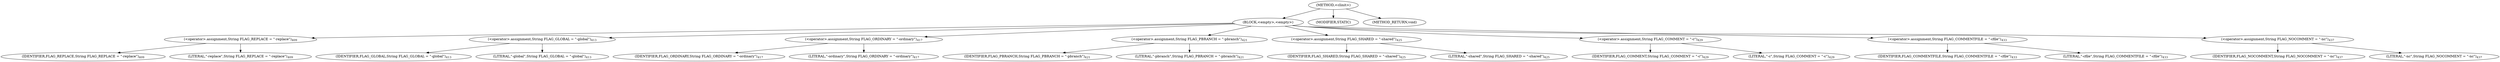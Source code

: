 digraph "&lt;clinit&gt;" {  
"576" [label = <(METHOD,&lt;clinit&gt;)> ]
"577" [label = <(BLOCK,&lt;empty&gt;,&lt;empty&gt;)> ]
"578" [label = <(&lt;operator&gt;.assignment,String FLAG_REPLACE = &quot;-replace&quot;)<SUB>409</SUB>> ]
"579" [label = <(IDENTIFIER,FLAG_REPLACE,String FLAG_REPLACE = &quot;-replace&quot;)<SUB>409</SUB>> ]
"580" [label = <(LITERAL,&quot;-replace&quot;,String FLAG_REPLACE = &quot;-replace&quot;)<SUB>409</SUB>> ]
"581" [label = <(&lt;operator&gt;.assignment,String FLAG_GLOBAL = &quot;-global&quot;)<SUB>413</SUB>> ]
"582" [label = <(IDENTIFIER,FLAG_GLOBAL,String FLAG_GLOBAL = &quot;-global&quot;)<SUB>413</SUB>> ]
"583" [label = <(LITERAL,&quot;-global&quot;,String FLAG_GLOBAL = &quot;-global&quot;)<SUB>413</SUB>> ]
"584" [label = <(&lt;operator&gt;.assignment,String FLAG_ORDINARY = &quot;-ordinary&quot;)<SUB>417</SUB>> ]
"585" [label = <(IDENTIFIER,FLAG_ORDINARY,String FLAG_ORDINARY = &quot;-ordinary&quot;)<SUB>417</SUB>> ]
"586" [label = <(LITERAL,&quot;-ordinary&quot;,String FLAG_ORDINARY = &quot;-ordinary&quot;)<SUB>417</SUB>> ]
"587" [label = <(&lt;operator&gt;.assignment,String FLAG_PBRANCH = &quot;-pbranch&quot;)<SUB>421</SUB>> ]
"588" [label = <(IDENTIFIER,FLAG_PBRANCH,String FLAG_PBRANCH = &quot;-pbranch&quot;)<SUB>421</SUB>> ]
"589" [label = <(LITERAL,&quot;-pbranch&quot;,String FLAG_PBRANCH = &quot;-pbranch&quot;)<SUB>421</SUB>> ]
"590" [label = <(&lt;operator&gt;.assignment,String FLAG_SHARED = &quot;-shared&quot;)<SUB>425</SUB>> ]
"591" [label = <(IDENTIFIER,FLAG_SHARED,String FLAG_SHARED = &quot;-shared&quot;)<SUB>425</SUB>> ]
"592" [label = <(LITERAL,&quot;-shared&quot;,String FLAG_SHARED = &quot;-shared&quot;)<SUB>425</SUB>> ]
"593" [label = <(&lt;operator&gt;.assignment,String FLAG_COMMENT = &quot;-c&quot;)<SUB>429</SUB>> ]
"594" [label = <(IDENTIFIER,FLAG_COMMENT,String FLAG_COMMENT = &quot;-c&quot;)<SUB>429</SUB>> ]
"595" [label = <(LITERAL,&quot;-c&quot;,String FLAG_COMMENT = &quot;-c&quot;)<SUB>429</SUB>> ]
"596" [label = <(&lt;operator&gt;.assignment,String FLAG_COMMENTFILE = &quot;-cfile&quot;)<SUB>433</SUB>> ]
"597" [label = <(IDENTIFIER,FLAG_COMMENTFILE,String FLAG_COMMENTFILE = &quot;-cfile&quot;)<SUB>433</SUB>> ]
"598" [label = <(LITERAL,&quot;-cfile&quot;,String FLAG_COMMENTFILE = &quot;-cfile&quot;)<SUB>433</SUB>> ]
"599" [label = <(&lt;operator&gt;.assignment,String FLAG_NOCOMMENT = &quot;-nc&quot;)<SUB>437</SUB>> ]
"600" [label = <(IDENTIFIER,FLAG_NOCOMMENT,String FLAG_NOCOMMENT = &quot;-nc&quot;)<SUB>437</SUB>> ]
"601" [label = <(LITERAL,&quot;-nc&quot;,String FLAG_NOCOMMENT = &quot;-nc&quot;)<SUB>437</SUB>> ]
"602" [label = <(MODIFIER,STATIC)> ]
"603" [label = <(METHOD_RETURN,void)> ]
  "576" -> "577" 
  "576" -> "602" 
  "576" -> "603" 
  "577" -> "578" 
  "577" -> "581" 
  "577" -> "584" 
  "577" -> "587" 
  "577" -> "590" 
  "577" -> "593" 
  "577" -> "596" 
  "577" -> "599" 
  "578" -> "579" 
  "578" -> "580" 
  "581" -> "582" 
  "581" -> "583" 
  "584" -> "585" 
  "584" -> "586" 
  "587" -> "588" 
  "587" -> "589" 
  "590" -> "591" 
  "590" -> "592" 
  "593" -> "594" 
  "593" -> "595" 
  "596" -> "597" 
  "596" -> "598" 
  "599" -> "600" 
  "599" -> "601" 
}

